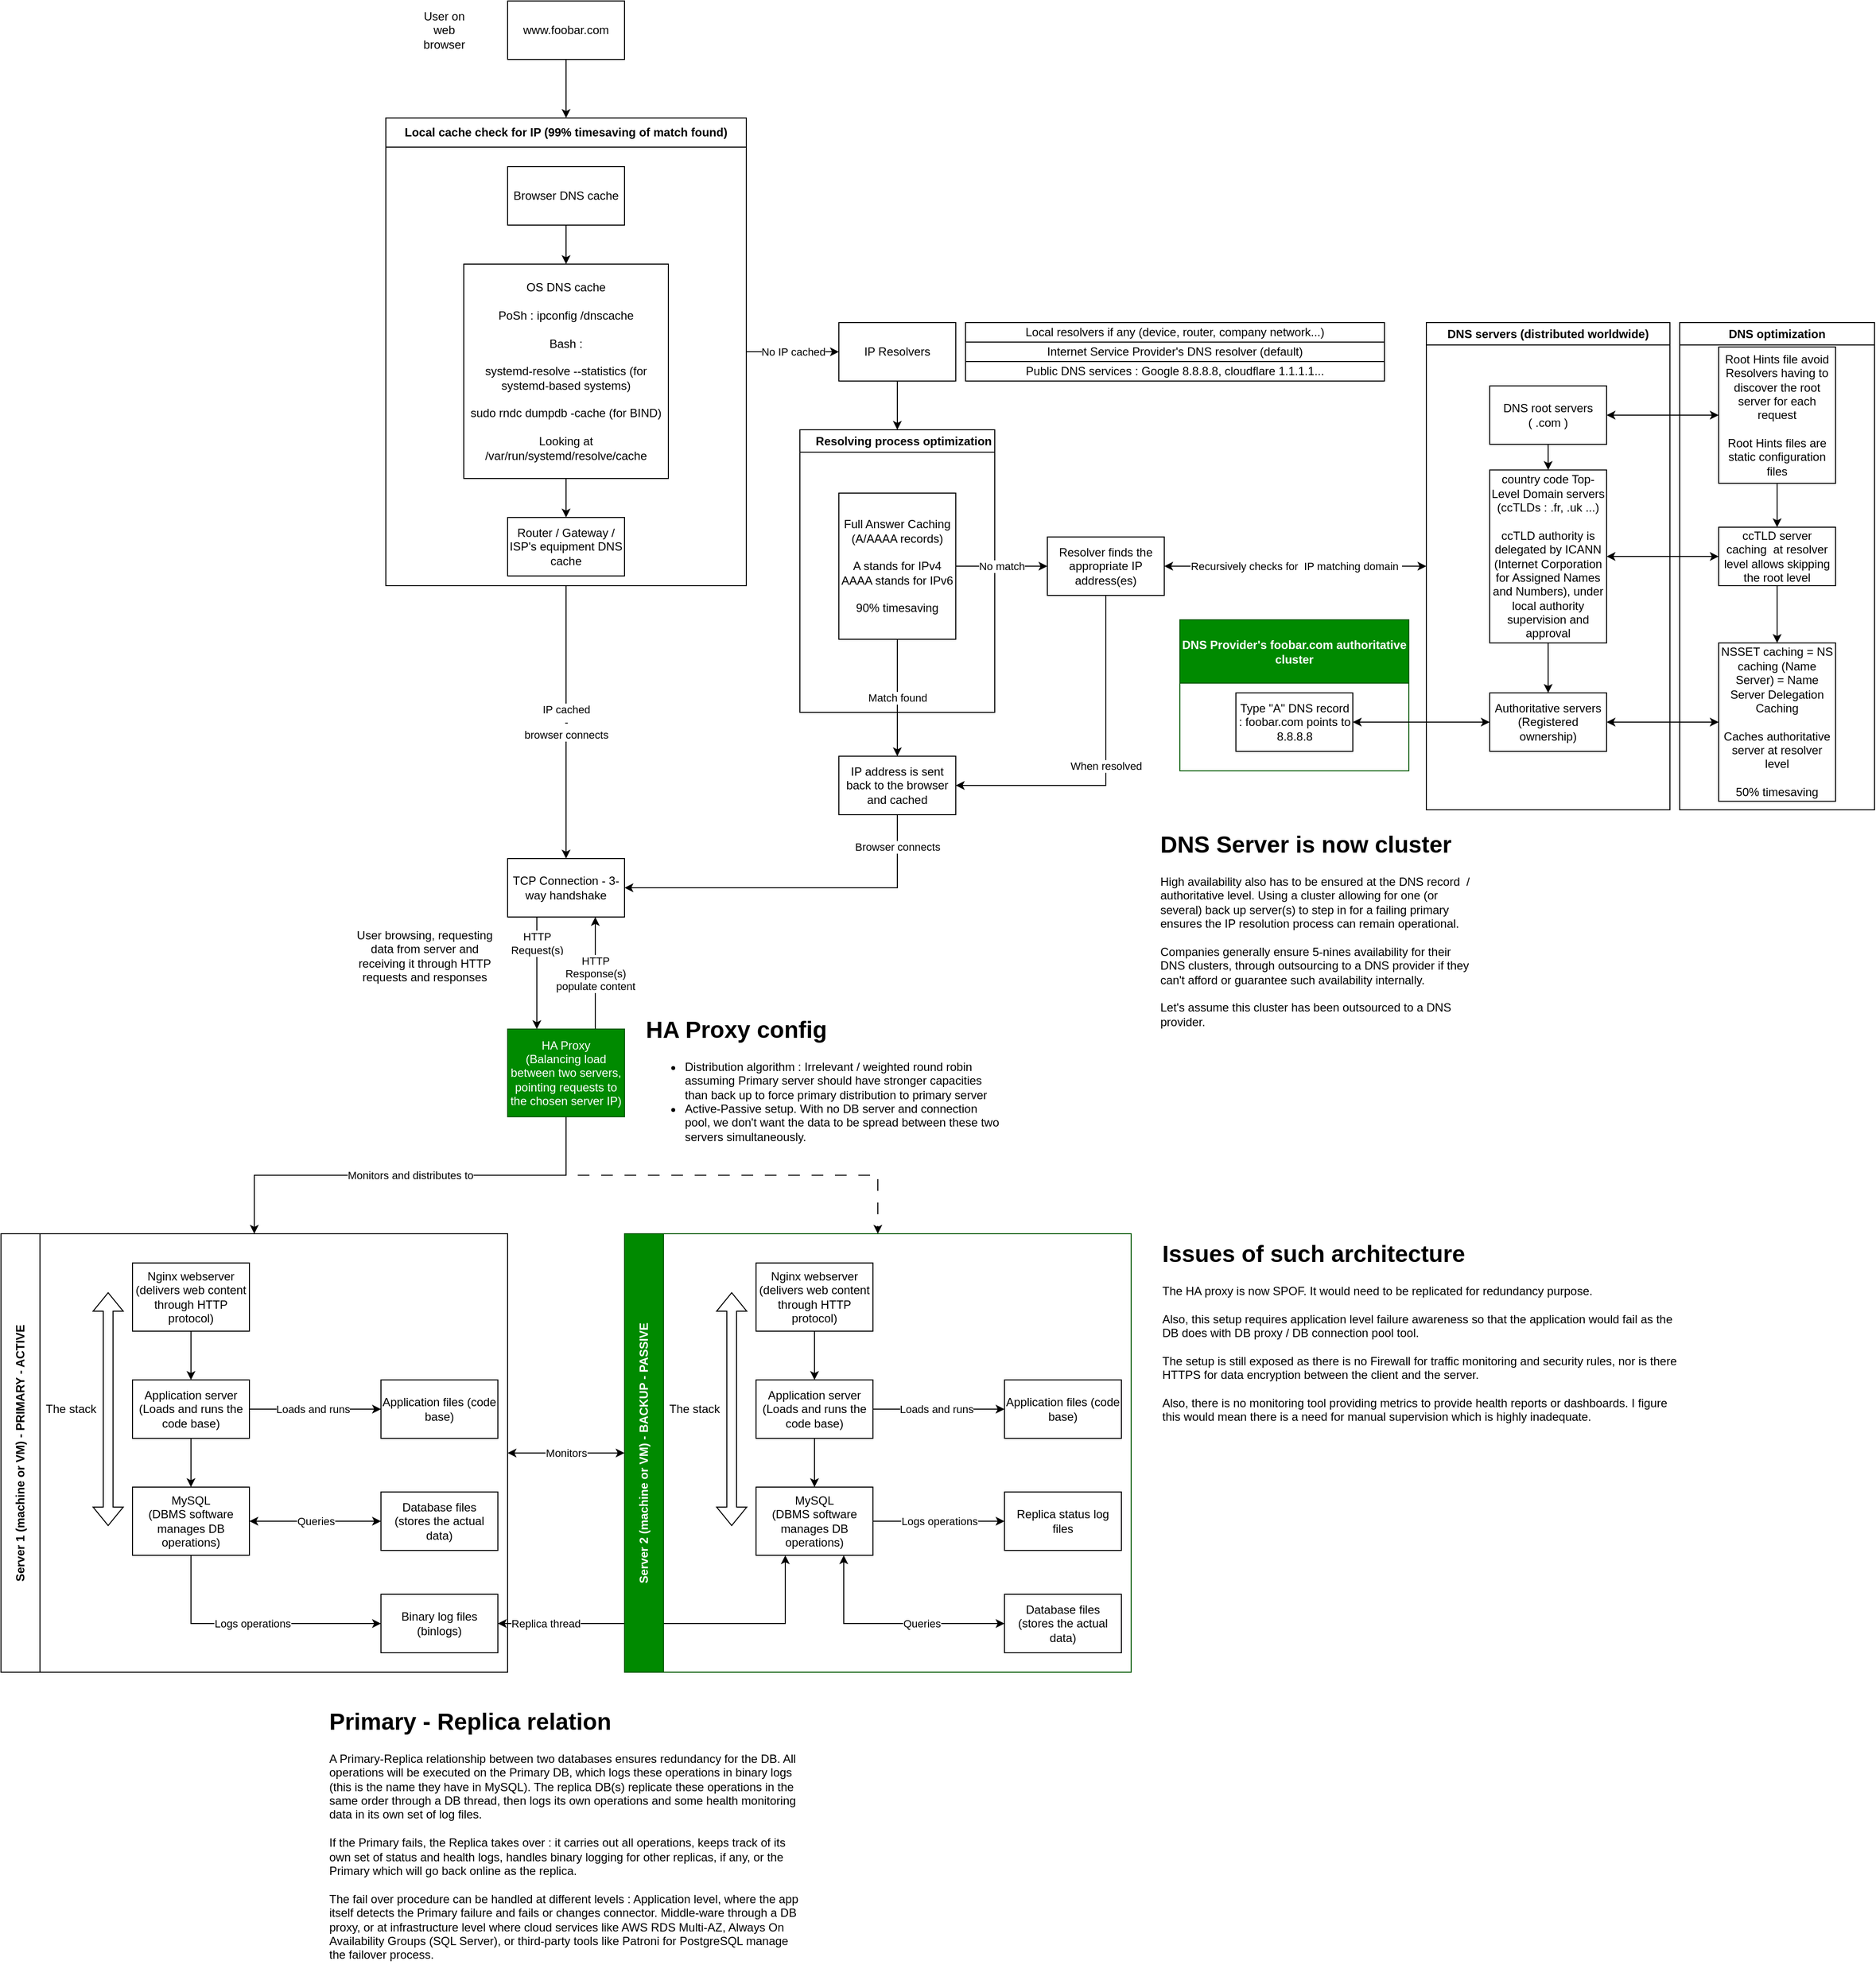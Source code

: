 <mxfile version="27.0.5">
  <diagram name="Page-1" id="AMXWV3zxx2AqXyukk0Ai">
    <mxGraphModel dx="2276" dy="-303" grid="1" gridSize="10" guides="1" tooltips="1" connect="1" arrows="1" fold="1" page="1" pageScale="1" pageWidth="850" pageHeight="1100" math="0" shadow="0">
      <root>
        <mxCell id="0" />
        <mxCell id="1" parent="0" />
        <mxCell id="UJrqt5LRB9dSP3hVQqYO-8" value="Replica thread" style="edgeStyle=orthogonalEdgeStyle;rounded=0;orthogonalLoop=1;jettySize=auto;html=1;exitX=1;exitY=0.5;exitDx=0;exitDy=0;entryX=0.25;entryY=1;entryDx=0;entryDy=0;startArrow=classic;startFill=1;" edge="1" parent="1" source="UJrqt5LRB9dSP3hVQqYO-3" target="uezn61Ct37T2w4ZKGwFr-8">
          <mxGeometry x="-0.731" relative="1" as="geometry">
            <mxPoint as="offset" />
          </mxGeometry>
        </mxCell>
        <mxCell id="3lxz-mAFnrLCGns9ZIO8-13" value="HTTP&lt;div&gt;Request(s)&lt;/div&gt;" style="edgeStyle=orthogonalEdgeStyle;rounded=0;orthogonalLoop=1;jettySize=auto;html=1;exitX=0.25;exitY=1;exitDx=0;exitDy=0;entryX=0.25;entryY=0;entryDx=0;entryDy=0;" parent="1" source="3lxz-mAFnrLCGns9ZIO8-30" target="3lxz-mAFnrLCGns9ZIO8-76" edge="1">
          <mxGeometry x="-0.538" relative="1" as="geometry">
            <mxPoint as="offset" />
            <mxPoint x="220" y="2195" as="targetPoint" />
          </mxGeometry>
        </mxCell>
        <mxCell id="3lxz-mAFnrLCGns9ZIO8-14" value="HTTP&lt;div&gt;Response(s)&lt;br&gt;populate content&lt;/div&gt;" style="edgeStyle=orthogonalEdgeStyle;rounded=0;orthogonalLoop=1;jettySize=auto;html=1;exitX=0.75;exitY=0;exitDx=0;exitDy=0;entryX=0.75;entryY=1;entryDx=0;entryDy=0;" parent="1" source="3lxz-mAFnrLCGns9ZIO8-76" target="3lxz-mAFnrLCGns9ZIO8-30" edge="1">
          <mxGeometry relative="1" as="geometry">
            <mxPoint x="280" y="2195" as="sourcePoint" />
          </mxGeometry>
        </mxCell>
        <mxCell id="3lxz-mAFnrLCGns9ZIO8-15" value="User browsing, requesting data from server and receiving it through HTTP requests and responses" style="text;html=1;align=center;verticalAlign=middle;whiteSpace=wrap;rounded=0;" parent="1" vertex="1">
          <mxGeometry x="25" y="2065" width="160" height="80" as="geometry" />
        </mxCell>
        <mxCell id="3lxz-mAFnrLCGns9ZIO8-16" value="&lt;h1 style=&quot;margin-top: 0px;&quot;&gt;Issues of such architecture&lt;/h1&gt;&lt;div&gt;The HA proxy is now SPOF. It would need to be replicated for redundancy purpose.&lt;br&gt;&lt;/div&gt;&lt;div&gt;&lt;br&gt;&lt;/div&gt;&lt;div&gt;Also, this setup requires application level failure awareness so that the application would fail as the DB does with DB proxy / DB connection pool tool.&lt;/div&gt;&lt;div&gt;&lt;br&gt;&lt;/div&gt;&lt;div&gt;The setup is still exposed as there is no Firewall for traffic monitoring and security rules, nor is there HTTPS for data encryption between the client and the server.&lt;br&gt;&lt;br&gt;Also, there is no monitoring tool providing metrics to provide health reports or dashboards. I figure this would mean there is a need for manual supervision which is highly inadequate.&lt;/div&gt;&lt;div&gt;&lt;br&gt;&lt;/div&gt;" style="text;html=1;whiteSpace=wrap;overflow=hidden;rounded=0;" parent="1" vertex="1">
          <mxGeometry x="860" y="2390" width="530" height="310" as="geometry" />
        </mxCell>
        <mxCell id="3lxz-mAFnrLCGns9ZIO8-17" value="" style="group" parent="1" vertex="1" connectable="0">
          <mxGeometry x="65" y="1125" width="1528" height="1070" as="geometry" />
        </mxCell>
        <mxCell id="3lxz-mAFnrLCGns9ZIO8-18" style="edgeStyle=orthogonalEdgeStyle;rounded=0;orthogonalLoop=1;jettySize=auto;html=1;exitX=0.5;exitY=1;exitDx=0;exitDy=0;entryX=0.5;entryY=0;entryDx=0;entryDy=0;" parent="3lxz-mAFnrLCGns9ZIO8-17" source="3lxz-mAFnrLCGns9ZIO8-19" target="3lxz-mAFnrLCGns9ZIO8-24" edge="1">
          <mxGeometry relative="1" as="geometry">
            <mxPoint x="185" y="120" as="targetPoint" />
          </mxGeometry>
        </mxCell>
        <mxCell id="3lxz-mAFnrLCGns9ZIO8-19" value="www.foobar.com" style="rounded=0;whiteSpace=wrap;html=1;" parent="3lxz-mAFnrLCGns9ZIO8-17" vertex="1">
          <mxGeometry x="125" width="120" height="60" as="geometry" />
        </mxCell>
        <mxCell id="3lxz-mAFnrLCGns9ZIO8-20" value="User on web browser" style="text;html=1;align=center;verticalAlign=middle;whiteSpace=wrap;rounded=0;" parent="3lxz-mAFnrLCGns9ZIO8-17" vertex="1">
          <mxGeometry x="30" y="15" width="60" height="30" as="geometry" />
        </mxCell>
        <mxCell id="3lxz-mAFnrLCGns9ZIO8-21" value="No IP cached" style="edgeStyle=orthogonalEdgeStyle;rounded=0;orthogonalLoop=1;jettySize=auto;html=1;exitX=1;exitY=0.5;exitDx=0;exitDy=0;entryX=0;entryY=0.5;entryDx=0;entryDy=0;" parent="3lxz-mAFnrLCGns9ZIO8-17" source="3lxz-mAFnrLCGns9ZIO8-24" target="3lxz-mAFnrLCGns9ZIO8-32" edge="1">
          <mxGeometry relative="1" as="geometry">
            <mxPoint x="245" y="150" as="sourcePoint" />
          </mxGeometry>
        </mxCell>
        <mxCell id="3lxz-mAFnrLCGns9ZIO8-22" value="IP cached&lt;br&gt;-&lt;br&gt;browser connects" style="edgeStyle=orthogonalEdgeStyle;rounded=0;orthogonalLoop=1;jettySize=auto;html=1;exitX=0.5;exitY=1;exitDx=0;exitDy=0;entryX=0.5;entryY=0;entryDx=0;entryDy=0;" parent="3lxz-mAFnrLCGns9ZIO8-17" source="3lxz-mAFnrLCGns9ZIO8-24" target="3lxz-mAFnrLCGns9ZIO8-30" edge="1">
          <mxGeometry relative="1" as="geometry">
            <mxPoint x="185" y="180" as="sourcePoint" />
            <mxPoint as="offset" />
          </mxGeometry>
        </mxCell>
        <mxCell id="3lxz-mAFnrLCGns9ZIO8-23" value="Browser connects" style="edgeStyle=orthogonalEdgeStyle;rounded=0;orthogonalLoop=1;jettySize=auto;html=1;exitX=0.5;exitY=1;exitDx=0;exitDy=0;entryX=1;entryY=0.5;entryDx=0;entryDy=0;" parent="3lxz-mAFnrLCGns9ZIO8-17" source="3lxz-mAFnrLCGns9ZIO8-34" target="3lxz-mAFnrLCGns9ZIO8-30" edge="1">
          <mxGeometry x="-0.815" relative="1" as="geometry">
            <mxPoint as="offset" />
          </mxGeometry>
        </mxCell>
        <mxCell id="3lxz-mAFnrLCGns9ZIO8-24" value="Local cache check for IP (99% timesaving of match found)" style="swimlane;whiteSpace=wrap;html=1;startSize=30;" parent="3lxz-mAFnrLCGns9ZIO8-17" vertex="1">
          <mxGeometry y="120" width="370" height="480" as="geometry" />
        </mxCell>
        <mxCell id="3lxz-mAFnrLCGns9ZIO8-25" style="edgeStyle=orthogonalEdgeStyle;rounded=0;orthogonalLoop=1;jettySize=auto;html=1;exitX=0.5;exitY=1;exitDx=0;exitDy=0;entryX=0.5;entryY=0;entryDx=0;entryDy=0;" parent="3lxz-mAFnrLCGns9ZIO8-24" source="3lxz-mAFnrLCGns9ZIO8-26" target="3lxz-mAFnrLCGns9ZIO8-28" edge="1">
          <mxGeometry relative="1" as="geometry" />
        </mxCell>
        <mxCell id="3lxz-mAFnrLCGns9ZIO8-26" value="Browser DNS cache" style="rounded=0;whiteSpace=wrap;html=1;" parent="3lxz-mAFnrLCGns9ZIO8-24" vertex="1">
          <mxGeometry x="125" y="50" width="120" height="60" as="geometry" />
        </mxCell>
        <mxCell id="3lxz-mAFnrLCGns9ZIO8-27" style="edgeStyle=orthogonalEdgeStyle;rounded=0;orthogonalLoop=1;jettySize=auto;html=1;exitX=0.5;exitY=1;exitDx=0;exitDy=0;entryX=0.5;entryY=0;entryDx=0;entryDy=0;" parent="3lxz-mAFnrLCGns9ZIO8-24" source="3lxz-mAFnrLCGns9ZIO8-28" target="3lxz-mAFnrLCGns9ZIO8-29" edge="1">
          <mxGeometry relative="1" as="geometry" />
        </mxCell>
        <mxCell id="3lxz-mAFnrLCGns9ZIO8-28" value="&lt;font face=&quot;Helvetica&quot;&gt;OS DNS cache&lt;br&gt;&lt;br&gt;PoSh : ipconfig /dnscache&lt;br&gt;&lt;br&gt;Bash :&lt;/font&gt;&lt;div&gt;&lt;br&gt;&lt;div&gt;&lt;div&gt;&lt;code style=&quot;background-color: transparent; color: light-dark(rgb(0, 0, 0), rgb(255, 255, 255));&quot; class=&quot;bg-text-200/5 border border-0.5 border-border-300 text-danger-000 whitespace-pre-wrap rounded-[0.4rem] px-1 py-px text-[0.9rem]&quot;&gt;&lt;font face=&quot;Helvetica&quot;&gt;systemd-resolve --statistics&lt;/font&gt;&lt;/code&gt;&lt;span style=&quot;font-family: Helvetica; background-color: transparent; color: light-dark(rgb(0, 0, 0), rgb(255, 255, 255));&quot;&gt; (for systemd-based systems)&lt;br&gt;&lt;/span&gt;&lt;code style=&quot;font-family: Helvetica; background-color: transparent; color: light-dark(rgb(0, 0, 0), rgb(255, 255, 255));&quot; class=&quot;bg-text-200/5 border border-0.5 border-border-300 text-danger-000 whitespace-pre-wrap rounded-[0.4rem] px-1 py-px text-[0.9rem]&quot;&gt;&lt;br&gt;sudo rndc dumpdb -cache&lt;/code&gt;&lt;span style=&quot;font-family: Helvetica; background-color: transparent; color: light-dark(rgb(0, 0, 0), rgb(255, 255, 255));&quot;&gt; (for BIND)&lt;br&gt;&lt;/span&gt;&lt;span style=&quot;font-family: Helvetica; background-color: transparent; color: light-dark(rgb(0, 0, 0), rgb(255, 255, 255));&quot;&gt;&lt;br&gt;Looking at &lt;/span&gt;&lt;code style=&quot;font-family: Helvetica; background-color: transparent; color: light-dark(rgb(0, 0, 0), rgb(255, 255, 255));&quot; class=&quot;bg-text-200/5 border border-0.5 border-border-300 text-danger-000 whitespace-pre-wrap rounded-[0.4rem] px-1 py-px text-[0.9rem]&quot;&gt;/var/run/systemd/resolve/cache&lt;/code&gt;&lt;/div&gt;&lt;/div&gt;&lt;/div&gt;" style="rounded=0;whiteSpace=wrap;html=1;" parent="3lxz-mAFnrLCGns9ZIO8-24" vertex="1">
          <mxGeometry x="80" y="150" width="210" height="220" as="geometry" />
        </mxCell>
        <mxCell id="3lxz-mAFnrLCGns9ZIO8-29" value="Router / Gateway / ISP&#39;s equipment DNS cache" style="rounded=0;whiteSpace=wrap;html=1;" parent="3lxz-mAFnrLCGns9ZIO8-24" vertex="1">
          <mxGeometry x="125" y="410" width="120" height="60" as="geometry" />
        </mxCell>
        <mxCell id="3lxz-mAFnrLCGns9ZIO8-30" value="TCP Connection - 3-way handshake" style="rounded=0;whiteSpace=wrap;html=1;" parent="3lxz-mAFnrLCGns9ZIO8-17" vertex="1">
          <mxGeometry x="125" y="880" width="120" height="60" as="geometry" />
        </mxCell>
        <mxCell id="3lxz-mAFnrLCGns9ZIO8-31" value="" style="group" parent="3lxz-mAFnrLCGns9ZIO8-17" vertex="1" connectable="0">
          <mxGeometry x="425" y="330" width="1103" height="740" as="geometry" />
        </mxCell>
        <mxCell id="3lxz-mAFnrLCGns9ZIO8-32" value="IP Resolvers" style="rounded=0;whiteSpace=wrap;html=1;" parent="3lxz-mAFnrLCGns9ZIO8-31" vertex="1">
          <mxGeometry x="40" width="120" height="60" as="geometry" />
        </mxCell>
        <mxCell id="3lxz-mAFnrLCGns9ZIO8-33" value="Resolver finds the appropriate IP address(es)" style="rounded=0;whiteSpace=wrap;html=1;" parent="3lxz-mAFnrLCGns9ZIO8-31" vertex="1">
          <mxGeometry x="254" y="220" width="120" height="60" as="geometry" />
        </mxCell>
        <mxCell id="3lxz-mAFnrLCGns9ZIO8-34" value="IP address is sent back to the browser and cached" style="rounded=0;whiteSpace=wrap;html=1;" parent="3lxz-mAFnrLCGns9ZIO8-31" vertex="1">
          <mxGeometry x="40" y="445" width="120" height="60" as="geometry" />
        </mxCell>
        <mxCell id="3lxz-mAFnrLCGns9ZIO8-35" value="DNS servers (distributed worldwide)" style="swimlane;whiteSpace=wrap;html=1;" parent="3lxz-mAFnrLCGns9ZIO8-31" vertex="1">
          <mxGeometry x="643" width="250" height="500" as="geometry" />
        </mxCell>
        <mxCell id="3lxz-mAFnrLCGns9ZIO8-36" style="edgeStyle=orthogonalEdgeStyle;rounded=0;orthogonalLoop=1;jettySize=auto;html=1;exitX=0.5;exitY=1;exitDx=0;exitDy=0;entryX=0.5;entryY=0;entryDx=0;entryDy=0;" parent="3lxz-mAFnrLCGns9ZIO8-35" source="3lxz-mAFnrLCGns9ZIO8-37" target="3lxz-mAFnrLCGns9ZIO8-39" edge="1">
          <mxGeometry relative="1" as="geometry" />
        </mxCell>
        <mxCell id="3lxz-mAFnrLCGns9ZIO8-37" value="DNS root servers &lt;br&gt;( .com )" style="rounded=0;whiteSpace=wrap;html=1;" parent="3lxz-mAFnrLCGns9ZIO8-35" vertex="1">
          <mxGeometry x="65" y="65" width="120" height="60" as="geometry" />
        </mxCell>
        <mxCell id="3lxz-mAFnrLCGns9ZIO8-38" style="edgeStyle=orthogonalEdgeStyle;rounded=0;orthogonalLoop=1;jettySize=auto;html=1;exitX=0.5;exitY=1;exitDx=0;exitDy=0;entryX=0.5;entryY=0;entryDx=0;entryDy=0;" parent="3lxz-mAFnrLCGns9ZIO8-35" source="3lxz-mAFnrLCGns9ZIO8-39" target="3lxz-mAFnrLCGns9ZIO8-40" edge="1">
          <mxGeometry relative="1" as="geometry" />
        </mxCell>
        <mxCell id="3lxz-mAFnrLCGns9ZIO8-39" value="country code Top-Level Domain servers (ccTLDs : .fr, .uk ...)&lt;br&gt;&lt;br&gt;ccTLD authority is delegated by ICANN (Internet Corporation for Assigned Names and Numbers), under local authority supervision and approval" style="rounded=0;whiteSpace=wrap;html=1;" parent="3lxz-mAFnrLCGns9ZIO8-35" vertex="1">
          <mxGeometry x="65" y="151.25" width="120" height="177.5" as="geometry" />
        </mxCell>
        <mxCell id="3lxz-mAFnrLCGns9ZIO8-40" value="&lt;div&gt;Authoritative servers&lt;br&gt;(Registered ownership)&lt;/div&gt;" style="rounded=0;whiteSpace=wrap;html=1;" parent="3lxz-mAFnrLCGns9ZIO8-35" vertex="1">
          <mxGeometry x="65" y="380" width="120" height="60" as="geometry" />
        </mxCell>
        <mxCell id="3lxz-mAFnrLCGns9ZIO8-41" value="DNS optimization" style="swimlane;whiteSpace=wrap;html=1;" parent="3lxz-mAFnrLCGns9ZIO8-31" vertex="1">
          <mxGeometry x="903" width="200" height="500" as="geometry" />
        </mxCell>
        <mxCell id="3lxz-mAFnrLCGns9ZIO8-42" style="edgeStyle=orthogonalEdgeStyle;rounded=0;orthogonalLoop=1;jettySize=auto;html=1;exitX=0.5;exitY=1;exitDx=0;exitDy=0;entryX=0.5;entryY=0;entryDx=0;entryDy=0;" parent="3lxz-mAFnrLCGns9ZIO8-41" source="3lxz-mAFnrLCGns9ZIO8-43" target="3lxz-mAFnrLCGns9ZIO8-45" edge="1">
          <mxGeometry relative="1" as="geometry" />
        </mxCell>
        <mxCell id="3lxz-mAFnrLCGns9ZIO8-43" value="Root Hints file avoid Resolvers having to discover the root server for each request&lt;br&gt;&lt;br&gt;Root Hints files are static configuration files" style="rounded=0;whiteSpace=wrap;html=1;" parent="3lxz-mAFnrLCGns9ZIO8-41" vertex="1">
          <mxGeometry x="40" y="25" width="120" height="140" as="geometry" />
        </mxCell>
        <mxCell id="3lxz-mAFnrLCGns9ZIO8-44" style="edgeStyle=orthogonalEdgeStyle;rounded=0;orthogonalLoop=1;jettySize=auto;html=1;exitX=0.5;exitY=1;exitDx=0;exitDy=0;entryX=0.5;entryY=0;entryDx=0;entryDy=0;" parent="3lxz-mAFnrLCGns9ZIO8-41" source="3lxz-mAFnrLCGns9ZIO8-45" target="3lxz-mAFnrLCGns9ZIO8-46" edge="1">
          <mxGeometry relative="1" as="geometry" />
        </mxCell>
        <mxCell id="3lxz-mAFnrLCGns9ZIO8-45" value="ccTLD server caching&amp;nbsp; at resolver level allows skipping the root level" style="rounded=0;whiteSpace=wrap;html=1;" parent="3lxz-mAFnrLCGns9ZIO8-41" vertex="1">
          <mxGeometry x="40" y="210" width="120" height="60" as="geometry" />
        </mxCell>
        <mxCell id="3lxz-mAFnrLCGns9ZIO8-46" value="NSSET caching = NS caching (Name Server) = Name Server Delegation Caching&lt;br&gt;&lt;br&gt;Caches authoritative server at resolver level&lt;br&gt;&lt;br&gt;50% timesaving" style="rounded=0;whiteSpace=wrap;html=1;" parent="3lxz-mAFnrLCGns9ZIO8-41" vertex="1">
          <mxGeometry x="40" y="328.75" width="120" height="162.5" as="geometry" />
        </mxCell>
        <mxCell id="3lxz-mAFnrLCGns9ZIO8-47" value="&amp;nbsp; &amp;nbsp; Resolving process optimization" style="swimlane;whiteSpace=wrap;html=1;" parent="3lxz-mAFnrLCGns9ZIO8-31" vertex="1">
          <mxGeometry y="110" width="200" height="290" as="geometry" />
        </mxCell>
        <mxCell id="3lxz-mAFnrLCGns9ZIO8-48" value="Full Answer Caching (A/AAAA records)&lt;div&gt;&lt;br&gt;&lt;/div&gt;&lt;div&gt;A stands for IPv4&lt;/div&gt;&lt;div&gt;AAAA stands for IPv6&lt;br&gt;&lt;br&gt;90% timesaving&lt;/div&gt;" style="rounded=0;whiteSpace=wrap;html=1;" parent="3lxz-mAFnrLCGns9ZIO8-47" vertex="1">
          <mxGeometry x="40" y="65" width="120" height="150" as="geometry" />
        </mxCell>
        <mxCell id="3lxz-mAFnrLCGns9ZIO8-49" value="" style="group" parent="3lxz-mAFnrLCGns9ZIO8-31" vertex="1" connectable="0">
          <mxGeometry x="170" width="430" height="60" as="geometry" />
        </mxCell>
        <mxCell id="3lxz-mAFnrLCGns9ZIO8-50" value="Local resolvers if any (device, router, company network...)" style="rounded=0;whiteSpace=wrap;html=1;" parent="3lxz-mAFnrLCGns9ZIO8-49" vertex="1">
          <mxGeometry width="430" height="20" as="geometry" />
        </mxCell>
        <mxCell id="3lxz-mAFnrLCGns9ZIO8-51" value="Internet Service Provider&#39;s DNS resolver (default)" style="rounded=0;whiteSpace=wrap;html=1;" parent="3lxz-mAFnrLCGns9ZIO8-49" vertex="1">
          <mxGeometry y="20" width="430" height="20" as="geometry" />
        </mxCell>
        <mxCell id="3lxz-mAFnrLCGns9ZIO8-52" value="Public DNS services : Google 8.8.8.8, cloudflare 1.1.1.1..." style="rounded=0;whiteSpace=wrap;html=1;fillColor=default;" parent="3lxz-mAFnrLCGns9ZIO8-49" vertex="1">
          <mxGeometry y="40" width="430" height="20" as="geometry" />
        </mxCell>
        <mxCell id="3lxz-mAFnrLCGns9ZIO8-53" value="When resolved" style="edgeStyle=orthogonalEdgeStyle;rounded=0;orthogonalLoop=1;jettySize=auto;html=1;exitX=0.5;exitY=1;exitDx=0;exitDy=0;entryX=1;entryY=0.5;entryDx=0;entryDy=0;" parent="3lxz-mAFnrLCGns9ZIO8-31" source="3lxz-mAFnrLCGns9ZIO8-33" target="3lxz-mAFnrLCGns9ZIO8-34" edge="1">
          <mxGeometry relative="1" as="geometry" />
        </mxCell>
        <mxCell id="3lxz-mAFnrLCGns9ZIO8-54" value="Recursively checks for&amp;nbsp; IP matching domain&amp;nbsp;" style="edgeStyle=orthogonalEdgeStyle;rounded=0;orthogonalLoop=1;jettySize=auto;html=1;exitX=1;exitY=0.5;exitDx=0;exitDy=0;entryX=0;entryY=0.5;entryDx=0;entryDy=0;startArrow=classic;startFill=1;" parent="3lxz-mAFnrLCGns9ZIO8-31" source="3lxz-mAFnrLCGns9ZIO8-33" target="3lxz-mAFnrLCGns9ZIO8-35" edge="1">
          <mxGeometry relative="1" as="geometry" />
        </mxCell>
        <mxCell id="3lxz-mAFnrLCGns9ZIO8-55" style="edgeStyle=orthogonalEdgeStyle;rounded=0;orthogonalLoop=1;jettySize=auto;html=1;exitX=1;exitY=0.5;exitDx=0;exitDy=0;entryX=0;entryY=0.5;entryDx=0;entryDy=0;startArrow=classic;startFill=1;" parent="3lxz-mAFnrLCGns9ZIO8-31" source="3lxz-mAFnrLCGns9ZIO8-37" target="3lxz-mAFnrLCGns9ZIO8-43" edge="1">
          <mxGeometry relative="1" as="geometry" />
        </mxCell>
        <mxCell id="3lxz-mAFnrLCGns9ZIO8-56" style="edgeStyle=orthogonalEdgeStyle;rounded=0;orthogonalLoop=1;jettySize=auto;html=1;exitX=1;exitY=0.5;exitDx=0;exitDy=0;entryX=0;entryY=0.5;entryDx=0;entryDy=0;startArrow=classic;startFill=1;" parent="3lxz-mAFnrLCGns9ZIO8-31" source="3lxz-mAFnrLCGns9ZIO8-39" target="3lxz-mAFnrLCGns9ZIO8-45" edge="1">
          <mxGeometry relative="1" as="geometry" />
        </mxCell>
        <mxCell id="3lxz-mAFnrLCGns9ZIO8-57" style="edgeStyle=orthogonalEdgeStyle;rounded=0;orthogonalLoop=1;jettySize=auto;html=1;exitX=1;exitY=0.5;exitDx=0;exitDy=0;entryX=0;entryY=0.5;entryDx=0;entryDy=0;startArrow=classic;startFill=1;" parent="3lxz-mAFnrLCGns9ZIO8-31" source="3lxz-mAFnrLCGns9ZIO8-40" target="3lxz-mAFnrLCGns9ZIO8-46" edge="1">
          <mxGeometry relative="1" as="geometry" />
        </mxCell>
        <mxCell id="3lxz-mAFnrLCGns9ZIO8-58" value="Match found" style="edgeStyle=orthogonalEdgeStyle;rounded=0;orthogonalLoop=1;jettySize=auto;html=1;exitX=0.5;exitY=1;exitDx=0;exitDy=0;entryX=0.5;entryY=0;entryDx=0;entryDy=0;" parent="3lxz-mAFnrLCGns9ZIO8-31" source="3lxz-mAFnrLCGns9ZIO8-48" target="3lxz-mAFnrLCGns9ZIO8-34" edge="1">
          <mxGeometry relative="1" as="geometry" />
        </mxCell>
        <mxCell id="3lxz-mAFnrLCGns9ZIO8-59" value="No match" style="edgeStyle=orthogonalEdgeStyle;rounded=0;orthogonalLoop=1;jettySize=auto;html=1;exitX=1;exitY=0.5;exitDx=0;exitDy=0;entryX=0;entryY=0.5;entryDx=0;entryDy=0;" parent="3lxz-mAFnrLCGns9ZIO8-31" source="3lxz-mAFnrLCGns9ZIO8-48" target="3lxz-mAFnrLCGns9ZIO8-33" edge="1">
          <mxGeometry relative="1" as="geometry" />
        </mxCell>
        <mxCell id="3lxz-mAFnrLCGns9ZIO8-60" style="edgeStyle=orthogonalEdgeStyle;rounded=0;orthogonalLoop=1;jettySize=auto;html=1;exitX=0.5;exitY=1;exitDx=0;exitDy=0;entryX=0.5;entryY=0;entryDx=0;entryDy=0;" parent="3lxz-mAFnrLCGns9ZIO8-31" source="3lxz-mAFnrLCGns9ZIO8-32" target="3lxz-mAFnrLCGns9ZIO8-47" edge="1">
          <mxGeometry relative="1" as="geometry">
            <mxPoint x="44" y="-70" as="targetPoint" />
          </mxGeometry>
        </mxCell>
        <mxCell id="3lxz-mAFnrLCGns9ZIO8-61" value="DNS Provider&#39;s foobar.com authoritative cluster" style="swimlane;whiteSpace=wrap;html=1;fillColor=#008a00;fontColor=#ffffff;strokeColor=#005700;startSize=65;" parent="3lxz-mAFnrLCGns9ZIO8-31" vertex="1">
          <mxGeometry x="390" y="305" width="235" height="155" as="geometry" />
        </mxCell>
        <mxCell id="3lxz-mAFnrLCGns9ZIO8-62" value="Type &quot;A&quot; DNS record : foobar.com points to 8.8.8.8" style="rounded=0;whiteSpace=wrap;html=1;" parent="3lxz-mAFnrLCGns9ZIO8-61" vertex="1">
          <mxGeometry x="57.5" y="75" width="120" height="60" as="geometry" />
        </mxCell>
        <mxCell id="3lxz-mAFnrLCGns9ZIO8-63" style="edgeStyle=orthogonalEdgeStyle;rounded=0;orthogonalLoop=1;jettySize=auto;html=1;exitX=1;exitY=0.5;exitDx=0;exitDy=0;entryX=0;entryY=0.5;entryDx=0;entryDy=0;startArrow=classic;startFill=1;" parent="3lxz-mAFnrLCGns9ZIO8-31" source="3lxz-mAFnrLCGns9ZIO8-62" target="3lxz-mAFnrLCGns9ZIO8-40" edge="1">
          <mxGeometry relative="1" as="geometry" />
        </mxCell>
        <mxCell id="UJrqt5LRB9dSP3hVQqYO-1" value="&lt;h1 style=&quot;margin-top: 0px;&quot;&gt;DNS Server is now cluster&lt;/h1&gt;&lt;p&gt;High availability also has to be ensured at the DNS record&amp;nbsp; / authoritative level. Using a cluster allowing for one (or several) back up server(s) to step in for a failing primary ensures the IP resolution process can remain operational.&lt;br&gt;&lt;br&gt;Companies generally ensure 5-nines availability for their DNS clusters, through outsourcing to a DNS provider if they can&#39;t afford or guarantee such availability internally.&lt;br&gt;&lt;br&gt;Let&#39;s assume this cluster has been outsourced to a DNS provider.&lt;/p&gt;" style="text;html=1;whiteSpace=wrap;overflow=hidden;rounded=0;" vertex="1" parent="3lxz-mAFnrLCGns9ZIO8-31">
          <mxGeometry x="367.5" y="515" width="322.5" height="225" as="geometry" />
        </mxCell>
        <mxCell id="3lxz-mAFnrLCGns9ZIO8-64" value="Server 1 (machine or VM) - PRIMARY - ACTIVE" style="swimlane;horizontal=0;whiteSpace=wrap;html=1;startSize=40;" parent="1" vertex="1">
          <mxGeometry x="-330" y="2390" width="520" height="450" as="geometry" />
        </mxCell>
        <mxCell id="3lxz-mAFnrLCGns9ZIO8-65" style="edgeStyle=orthogonalEdgeStyle;rounded=0;orthogonalLoop=1;jettySize=auto;html=1;exitX=0.5;exitY=1;exitDx=0;exitDy=0;entryX=0.5;entryY=0;entryDx=0;entryDy=0;" parent="3lxz-mAFnrLCGns9ZIO8-64" source="3lxz-mAFnrLCGns9ZIO8-66" target="3lxz-mAFnrLCGns9ZIO8-69" edge="1">
          <mxGeometry relative="1" as="geometry" />
        </mxCell>
        <mxCell id="3lxz-mAFnrLCGns9ZIO8-66" value="Nginx webserver (delivers web content through HTTP protocol)" style="rounded=0;whiteSpace=wrap;html=1;" parent="3lxz-mAFnrLCGns9ZIO8-64" vertex="1">
          <mxGeometry x="135" y="30" width="120" height="70" as="geometry" />
        </mxCell>
        <mxCell id="3lxz-mAFnrLCGns9ZIO8-67" value="Loads and runs" style="edgeStyle=orthogonalEdgeStyle;rounded=0;orthogonalLoop=1;jettySize=auto;html=1;exitX=1;exitY=0.5;exitDx=0;exitDy=0;entryX=0;entryY=0.5;entryDx=0;entryDy=0;" parent="3lxz-mAFnrLCGns9ZIO8-64" source="3lxz-mAFnrLCGns9ZIO8-69" target="3lxz-mAFnrLCGns9ZIO8-73" edge="1">
          <mxGeometry x="-0.037" relative="1" as="geometry">
            <mxPoint as="offset" />
          </mxGeometry>
        </mxCell>
        <mxCell id="3lxz-mAFnrLCGns9ZIO8-68" style="edgeStyle=orthogonalEdgeStyle;rounded=0;orthogonalLoop=1;jettySize=auto;html=1;exitX=0.5;exitY=1;exitDx=0;exitDy=0;entryX=0.5;entryY=0;entryDx=0;entryDy=0;" parent="3lxz-mAFnrLCGns9ZIO8-64" source="3lxz-mAFnrLCGns9ZIO8-69" target="3lxz-mAFnrLCGns9ZIO8-71" edge="1">
          <mxGeometry relative="1" as="geometry" />
        </mxCell>
        <mxCell id="3lxz-mAFnrLCGns9ZIO8-69" value="Application server&lt;div&gt;(Loads and runs the code base)&lt;/div&gt;" style="rounded=0;whiteSpace=wrap;html=1;" parent="3lxz-mAFnrLCGns9ZIO8-64" vertex="1">
          <mxGeometry x="135" y="150" width="120" height="60" as="geometry" />
        </mxCell>
        <mxCell id="3lxz-mAFnrLCGns9ZIO8-70" value="Queries" style="edgeStyle=orthogonalEdgeStyle;rounded=0;orthogonalLoop=1;jettySize=auto;html=1;exitX=1;exitY=0.5;exitDx=0;exitDy=0;entryX=0;entryY=0.5;entryDx=0;entryDy=0;startArrow=classic;startFill=1;" parent="3lxz-mAFnrLCGns9ZIO8-64" source="3lxz-mAFnrLCGns9ZIO8-71" target="3lxz-mAFnrLCGns9ZIO8-72" edge="1">
          <mxGeometry relative="1" as="geometry" />
        </mxCell>
        <mxCell id="UJrqt5LRB9dSP3hVQqYO-4" value="Logs operations" style="edgeStyle=orthogonalEdgeStyle;rounded=0;orthogonalLoop=1;jettySize=auto;html=1;exitX=0.5;exitY=1;exitDx=0;exitDy=0;entryX=0;entryY=0.5;entryDx=0;entryDy=0;" edge="1" parent="3lxz-mAFnrLCGns9ZIO8-64" source="3lxz-mAFnrLCGns9ZIO8-71" target="UJrqt5LRB9dSP3hVQqYO-3">
          <mxGeometry relative="1" as="geometry" />
        </mxCell>
        <mxCell id="3lxz-mAFnrLCGns9ZIO8-71" value="&lt;div&gt;MySQL&lt;/div&gt;&lt;div&gt;(DBMS software manages DB operations)&lt;/div&gt;" style="rounded=0;whiteSpace=wrap;html=1;" parent="3lxz-mAFnrLCGns9ZIO8-64" vertex="1">
          <mxGeometry x="135" y="260" width="120" height="70" as="geometry" />
        </mxCell>
        <mxCell id="3lxz-mAFnrLCGns9ZIO8-72" value="&lt;div&gt;Database files&lt;/div&gt;&lt;div&gt;(stores the actual data)&lt;/div&gt;" style="rounded=0;whiteSpace=wrap;html=1;" parent="3lxz-mAFnrLCGns9ZIO8-64" vertex="1">
          <mxGeometry x="390" y="265" width="120" height="60" as="geometry" />
        </mxCell>
        <mxCell id="3lxz-mAFnrLCGns9ZIO8-73" value="Application files (code base)" style="rounded=0;whiteSpace=wrap;html=1;" parent="3lxz-mAFnrLCGns9ZIO8-64" vertex="1">
          <mxGeometry x="390" y="150" width="120" height="60" as="geometry" />
        </mxCell>
        <mxCell id="3lxz-mAFnrLCGns9ZIO8-74" value="The stack" style="text;html=1;align=center;verticalAlign=middle;whiteSpace=wrap;rounded=0;" parent="3lxz-mAFnrLCGns9ZIO8-64" vertex="1">
          <mxGeometry x="42" y="165" width="60" height="30" as="geometry" />
        </mxCell>
        <mxCell id="3lxz-mAFnrLCGns9ZIO8-75" value="" style="shape=flexArrow;endArrow=classic;startArrow=classic;html=1;rounded=0;" parent="3lxz-mAFnrLCGns9ZIO8-64" edge="1">
          <mxGeometry width="100" height="100" relative="1" as="geometry">
            <mxPoint x="110" y="300" as="sourcePoint" />
            <mxPoint x="110" y="60" as="targetPoint" />
          </mxGeometry>
        </mxCell>
        <mxCell id="UJrqt5LRB9dSP3hVQqYO-3" value="Binary log files&lt;br&gt;(binlogs)" style="rounded=0;whiteSpace=wrap;html=1;" vertex="1" parent="3lxz-mAFnrLCGns9ZIO8-64">
          <mxGeometry x="390" y="370" width="120" height="60" as="geometry" />
        </mxCell>
        <mxCell id="uezn61Ct37T2w4ZKGwFr-13" value="Monitors and distributes to" style="edgeStyle=orthogonalEdgeStyle;rounded=0;orthogonalLoop=1;jettySize=auto;html=1;exitX=0.5;exitY=1;exitDx=0;exitDy=0;entryX=0.5;entryY=0;entryDx=0;entryDy=0;" parent="1" source="3lxz-mAFnrLCGns9ZIO8-76" target="3lxz-mAFnrLCGns9ZIO8-64" edge="1">
          <mxGeometry relative="1" as="geometry" />
        </mxCell>
        <mxCell id="uezn61Ct37T2w4ZKGwFr-14" style="edgeStyle=orthogonalEdgeStyle;rounded=0;orthogonalLoop=1;jettySize=auto;html=1;exitX=0.5;exitY=1;exitDx=0;exitDy=0;entryX=0.5;entryY=0;entryDx=0;entryDy=0;dashed=1;dashPattern=12 12;" parent="1" source="3lxz-mAFnrLCGns9ZIO8-76" target="uezn61Ct37T2w4ZKGwFr-1" edge="1">
          <mxGeometry relative="1" as="geometry" />
        </mxCell>
        <mxCell id="3lxz-mAFnrLCGns9ZIO8-76" value="HA Proxy&lt;br&gt;(Balancing load between two servers, pointing requests to the chosen server IP)" style="rounded=0;whiteSpace=wrap;html=1;fillColor=#008a00;fontColor=#ffffff;strokeColor=#005700;" parent="1" vertex="1">
          <mxGeometry x="190" y="2180" width="120" height="90" as="geometry" />
        </mxCell>
        <mxCell id="3lxz-mAFnrLCGns9ZIO8-77" value="&lt;h1 style=&quot;margin-top: 0px;&quot;&gt;HA Proxy config&lt;/h1&gt;&lt;ul&gt;&lt;li&gt;Distribution algorithm : Irrelevant / weighted round robin assuming Primary server should have stronger capacities than back up to force primary distribution to primary server&lt;/li&gt;&lt;li&gt;Active-Passive setup. With no DB server and connection pool, we don&#39;t want the data to be spread between these two servers simultaneously.&lt;/li&gt;&lt;/ul&gt;" style="text;html=1;whiteSpace=wrap;overflow=hidden;rounded=0;" parent="1" vertex="1">
          <mxGeometry x="330" y="2160" width="370" height="150" as="geometry" />
        </mxCell>
        <mxCell id="uezn61Ct37T2w4ZKGwFr-15" value="Monitors" style="edgeStyle=orthogonalEdgeStyle;rounded=0;orthogonalLoop=1;jettySize=auto;html=1;exitX=0;exitY=0.5;exitDx=0;exitDy=0;entryX=1;entryY=0.5;entryDx=0;entryDy=0;startArrow=classic;startFill=1;" parent="1" source="uezn61Ct37T2w4ZKGwFr-1" target="3lxz-mAFnrLCGns9ZIO8-64" edge="1">
          <mxGeometry relative="1" as="geometry" />
        </mxCell>
        <mxCell id="uezn61Ct37T2w4ZKGwFr-1" value="&lt;div&gt;Server 2 (machine or VM) - BACKUP - PASSIVE&lt;/div&gt;" style="swimlane;horizontal=0;whiteSpace=wrap;html=1;startSize=40;fillColor=#008a00;fontColor=#ffffff;strokeColor=#005700;" parent="1" vertex="1">
          <mxGeometry x="310" y="2390" width="520" height="450" as="geometry" />
        </mxCell>
        <mxCell id="uezn61Ct37T2w4ZKGwFr-2" style="edgeStyle=orthogonalEdgeStyle;rounded=0;orthogonalLoop=1;jettySize=auto;html=1;exitX=0.5;exitY=1;exitDx=0;exitDy=0;entryX=0.5;entryY=0;entryDx=0;entryDy=0;" parent="uezn61Ct37T2w4ZKGwFr-1" source="uezn61Ct37T2w4ZKGwFr-3" target="uezn61Ct37T2w4ZKGwFr-6" edge="1">
          <mxGeometry relative="1" as="geometry" />
        </mxCell>
        <mxCell id="uezn61Ct37T2w4ZKGwFr-3" value="Nginx webserver (delivers web content through HTTP protocol)" style="rounded=0;whiteSpace=wrap;html=1;" parent="uezn61Ct37T2w4ZKGwFr-1" vertex="1">
          <mxGeometry x="135" y="30" width="120" height="70" as="geometry" />
        </mxCell>
        <mxCell id="uezn61Ct37T2w4ZKGwFr-4" value="Loads and runs" style="edgeStyle=orthogonalEdgeStyle;rounded=0;orthogonalLoop=1;jettySize=auto;html=1;exitX=1;exitY=0.5;exitDx=0;exitDy=0;entryX=0;entryY=0.5;entryDx=0;entryDy=0;" parent="uezn61Ct37T2w4ZKGwFr-1" source="uezn61Ct37T2w4ZKGwFr-6" target="uezn61Ct37T2w4ZKGwFr-10" edge="1">
          <mxGeometry x="-0.037" relative="1" as="geometry">
            <mxPoint as="offset" />
          </mxGeometry>
        </mxCell>
        <mxCell id="uezn61Ct37T2w4ZKGwFr-5" style="edgeStyle=orthogonalEdgeStyle;rounded=0;orthogonalLoop=1;jettySize=auto;html=1;exitX=0.5;exitY=1;exitDx=0;exitDy=0;entryX=0.5;entryY=0;entryDx=0;entryDy=0;" parent="uezn61Ct37T2w4ZKGwFr-1" source="uezn61Ct37T2w4ZKGwFr-6" target="uezn61Ct37T2w4ZKGwFr-8" edge="1">
          <mxGeometry relative="1" as="geometry" />
        </mxCell>
        <mxCell id="uezn61Ct37T2w4ZKGwFr-6" value="Application server&lt;div&gt;(Loads and runs the code base)&lt;/div&gt;" style="rounded=0;whiteSpace=wrap;html=1;" parent="uezn61Ct37T2w4ZKGwFr-1" vertex="1">
          <mxGeometry x="135" y="150" width="120" height="60" as="geometry" />
        </mxCell>
        <mxCell id="uezn61Ct37T2w4ZKGwFr-7" value="Queries" style="edgeStyle=orthogonalEdgeStyle;rounded=0;orthogonalLoop=1;jettySize=auto;html=1;exitX=0.75;exitY=1;exitDx=0;exitDy=0;entryX=0;entryY=0.5;entryDx=0;entryDy=0;startArrow=classic;startFill=1;" parent="uezn61Ct37T2w4ZKGwFr-1" source="uezn61Ct37T2w4ZKGwFr-8" target="uezn61Ct37T2w4ZKGwFr-9" edge="1">
          <mxGeometry x="0.273" relative="1" as="geometry">
            <mxPoint as="offset" />
          </mxGeometry>
        </mxCell>
        <mxCell id="UJrqt5LRB9dSP3hVQqYO-6" value="Logs operations" style="edgeStyle=orthogonalEdgeStyle;rounded=0;orthogonalLoop=1;jettySize=auto;html=1;exitX=1;exitY=0.5;exitDx=0;exitDy=0;entryX=0;entryY=0.5;entryDx=0;entryDy=0;" edge="1" parent="uezn61Ct37T2w4ZKGwFr-1" source="uezn61Ct37T2w4ZKGwFr-8" target="UJrqt5LRB9dSP3hVQqYO-5">
          <mxGeometry relative="1" as="geometry" />
        </mxCell>
        <mxCell id="uezn61Ct37T2w4ZKGwFr-8" value="&lt;div&gt;MySQL&lt;/div&gt;&lt;div&gt;(DBMS software manages DB operations)&lt;/div&gt;" style="rounded=0;whiteSpace=wrap;html=1;" parent="uezn61Ct37T2w4ZKGwFr-1" vertex="1">
          <mxGeometry x="135" y="260" width="120" height="70" as="geometry" />
        </mxCell>
        <mxCell id="uezn61Ct37T2w4ZKGwFr-9" value="&lt;div&gt;Database files&lt;/div&gt;&lt;div&gt;(stores the actual data)&lt;/div&gt;" style="rounded=0;whiteSpace=wrap;html=1;" parent="uezn61Ct37T2w4ZKGwFr-1" vertex="1">
          <mxGeometry x="390" y="370" width="120" height="60" as="geometry" />
        </mxCell>
        <mxCell id="uezn61Ct37T2w4ZKGwFr-10" value="Application files (code base)" style="rounded=0;whiteSpace=wrap;html=1;" parent="uezn61Ct37T2w4ZKGwFr-1" vertex="1">
          <mxGeometry x="390" y="150" width="120" height="60" as="geometry" />
        </mxCell>
        <mxCell id="uezn61Ct37T2w4ZKGwFr-11" value="The stack" style="text;html=1;align=center;verticalAlign=middle;whiteSpace=wrap;rounded=0;" parent="uezn61Ct37T2w4ZKGwFr-1" vertex="1">
          <mxGeometry x="42" y="165" width="60" height="30" as="geometry" />
        </mxCell>
        <mxCell id="uezn61Ct37T2w4ZKGwFr-12" value="" style="shape=flexArrow;endArrow=classic;startArrow=classic;html=1;rounded=0;" parent="uezn61Ct37T2w4ZKGwFr-1" edge="1">
          <mxGeometry width="100" height="100" relative="1" as="geometry">
            <mxPoint x="110" y="300" as="sourcePoint" />
            <mxPoint x="110" y="60" as="targetPoint" />
          </mxGeometry>
        </mxCell>
        <mxCell id="UJrqt5LRB9dSP3hVQqYO-5" value="Replica status log files" style="rounded=0;whiteSpace=wrap;html=1;" vertex="1" parent="uezn61Ct37T2w4ZKGwFr-1">
          <mxGeometry x="390" y="265" width="120" height="60" as="geometry" />
        </mxCell>
        <mxCell id="UJrqt5LRB9dSP3hVQqYO-2" value="&lt;h1 style=&quot;margin-top: 0px;&quot;&gt;Primary - Replica relation&lt;/h1&gt;&lt;p&gt;A Primary-Replica relationship between two databases ensures redundancy for the DB. All operations will be executed on the Primary DB, which logs these operations in binary logs (this is the name they have in MySQL). The replica DB(s) replicate these operations in the same order through a DB thread, then logs its own operations and some health monitoring data in its own set of log files.&lt;br&gt;&lt;br&gt;If the Primary fails, the Replica takes over : it carries out all operations, keeps track of its own set of status and health logs, handles binary logging for other replicas, if any, or the Primary which will go back online as the replica.&lt;br&gt;&lt;br&gt;The fail over procedure can be handled at different levels : Application level, where the app itself detects the Primary failure and fails or changes connector. Middle-ware through a DB proxy, or at infrastructure level where cloud services like AWS RDS Multi-AZ, Always On Availability Groups (SQL Server), or third-party tools like Patroni for PostgreSQL manage the failover process.&lt;/p&gt;" style="text;html=1;whiteSpace=wrap;overflow=hidden;rounded=0;" vertex="1" parent="1">
          <mxGeometry x="5" y="2870" width="490" height="290" as="geometry" />
        </mxCell>
      </root>
    </mxGraphModel>
  </diagram>
</mxfile>
